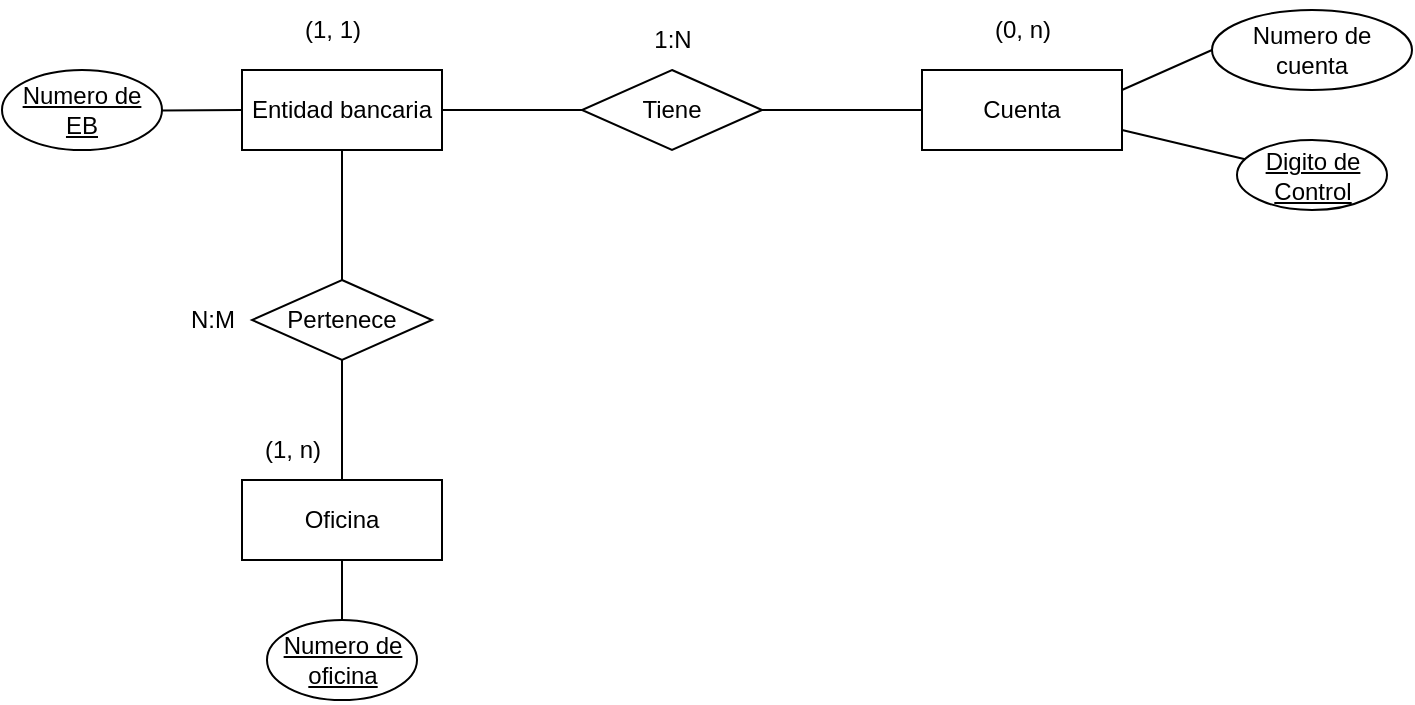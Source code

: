 <mxfile version="20.4.0" type="device"><diagram id="2KUx3tSCWMmpR_VwltHR" name="Página-1"><mxGraphModel dx="920" dy="821" grid="1" gridSize="10" guides="1" tooltips="1" connect="1" arrows="1" fold="1" page="1" pageScale="1" pageWidth="827" pageHeight="1169" math="0" shadow="0"><root><mxCell id="0"/><mxCell id="1" parent="0"/><mxCell id="HqAcl4DXiKejOyTNRv-q-24" style="edgeStyle=none;rounded=0;orthogonalLoop=1;jettySize=auto;html=1;entryX=0.5;entryY=1;entryDx=0;entryDy=0;startArrow=none;startFill=0;endArrow=none;endFill=0;exitX=0.5;exitY=1;exitDx=0;exitDy=0;" parent="1" source="HqAcl4DXiKejOyTNRv-q-16" target="HqAcl4DXiKejOyTNRv-q-23" edge="1"><mxGeometry relative="1" as="geometry"/></mxCell><mxCell id="HqAcl4DXiKejOyTNRv-q-16" value="Oficina" style="whiteSpace=wrap;html=1;align=center;" parent="1" vertex="1"><mxGeometry x="180" y="600" width="100" height="40" as="geometry"/></mxCell><mxCell id="lJQumi6etlAzjkS6YGH7-1" style="rounded=0;orthogonalLoop=1;jettySize=auto;html=1;startArrow=none;startFill=0;endArrow=none;endFill=0;entryX=0.5;entryY=1;entryDx=0;entryDy=0;" edge="1" parent="1" source="HqAcl4DXiKejOyTNRv-q-17" target="lJQumi6etlAzjkS6YGH7-23"><mxGeometry relative="1" as="geometry"><mxPoint x="230" y="450" as="targetPoint"/></mxGeometry></mxCell><mxCell id="lJQumi6etlAzjkS6YGH7-2" style="edgeStyle=none;rounded=0;orthogonalLoop=1;jettySize=auto;html=1;startArrow=none;startFill=0;endArrow=none;endFill=0;entryX=0.5;entryY=0;entryDx=0;entryDy=0;" edge="1" parent="1" source="HqAcl4DXiKejOyTNRv-q-17" target="HqAcl4DXiKejOyTNRv-q-16"><mxGeometry relative="1" as="geometry"><mxPoint x="230" y="600" as="targetPoint"/></mxGeometry></mxCell><mxCell id="HqAcl4DXiKejOyTNRv-q-17" value="Pertenece" style="shape=rhombus;perimeter=rhombusPerimeter;whiteSpace=wrap;html=1;align=center;" parent="1" vertex="1"><mxGeometry x="185" y="500" width="90" height="40" as="geometry"/></mxCell><mxCell id="HqAcl4DXiKejOyTNRv-q-23" value="Numero de&lt;br&gt;oficina" style="ellipse;whiteSpace=wrap;html=1;align=center;fontStyle=4;" parent="1" vertex="1"><mxGeometry x="192.5" y="670" width="75" height="40" as="geometry"/></mxCell><mxCell id="lJQumi6etlAzjkS6YGH7-3" value="(1, n)" style="text;html=1;align=center;verticalAlign=middle;resizable=0;points=[];autosize=1;strokeColor=none;fillColor=none;" vertex="1" parent="1"><mxGeometry x="180" y="570" width="50" height="30" as="geometry"/></mxCell><mxCell id="lJQumi6etlAzjkS6YGH7-5" value="N:M" style="text;html=1;align=center;verticalAlign=middle;resizable=0;points=[];autosize=1;strokeColor=none;fillColor=none;" vertex="1" parent="1"><mxGeometry x="140" y="505" width="50" height="30" as="geometry"/></mxCell><mxCell id="lJQumi6etlAzjkS6YGH7-23" value="Entidad bancaria" style="whiteSpace=wrap;html=1;align=center;" vertex="1" parent="1"><mxGeometry x="180" y="395" width="100" height="40" as="geometry"/></mxCell><mxCell id="lJQumi6etlAzjkS6YGH7-24" value="Cuenta" style="whiteSpace=wrap;html=1;align=center;" vertex="1" parent="1"><mxGeometry x="520" y="395" width="100" height="40" as="geometry"/></mxCell><mxCell id="lJQumi6etlAzjkS6YGH7-25" style="edgeStyle=none;rounded=0;orthogonalLoop=1;jettySize=auto;html=1;startArrow=none;startFill=0;endArrow=none;endFill=0;" edge="1" parent="1" source="lJQumi6etlAzjkS6YGH7-27" target="lJQumi6etlAzjkS6YGH7-24"><mxGeometry relative="1" as="geometry"/></mxCell><mxCell id="lJQumi6etlAzjkS6YGH7-26" style="edgeStyle=none;rounded=0;orthogonalLoop=1;jettySize=auto;html=1;entryX=1;entryY=0.5;entryDx=0;entryDy=0;startArrow=none;startFill=0;endArrow=none;endFill=0;" edge="1" parent="1" source="lJQumi6etlAzjkS6YGH7-27" target="lJQumi6etlAzjkS6YGH7-23"><mxGeometry relative="1" as="geometry"/></mxCell><mxCell id="lJQumi6etlAzjkS6YGH7-27" value="Tiene" style="shape=rhombus;perimeter=rhombusPerimeter;whiteSpace=wrap;html=1;align=center;" vertex="1" parent="1"><mxGeometry x="350" y="395" width="90" height="40" as="geometry"/></mxCell><mxCell id="lJQumi6etlAzjkS6YGH7-28" value="(0, n)" style="text;html=1;align=center;verticalAlign=middle;resizable=0;points=[];autosize=1;strokeColor=none;fillColor=none;" vertex="1" parent="1"><mxGeometry x="545" y="360" width="50" height="30" as="geometry"/></mxCell><mxCell id="lJQumi6etlAzjkS6YGH7-29" value="(1, 1)" style="text;html=1;align=center;verticalAlign=middle;resizable=0;points=[];autosize=1;strokeColor=none;fillColor=none;" vertex="1" parent="1"><mxGeometry x="200" y="360" width="50" height="30" as="geometry"/></mxCell><mxCell id="lJQumi6etlAzjkS6YGH7-30" value="1:N" style="text;html=1;align=center;verticalAlign=middle;resizable=0;points=[];autosize=1;strokeColor=none;fillColor=none;" vertex="1" parent="1"><mxGeometry x="375" y="365" width="40" height="30" as="geometry"/></mxCell><mxCell id="lJQumi6etlAzjkS6YGH7-31" style="edgeStyle=none;rounded=0;orthogonalLoop=1;jettySize=auto;html=1;entryX=1;entryY=0.75;entryDx=0;entryDy=0;startArrow=none;startFill=0;endArrow=none;endFill=0;" edge="1" parent="1" source="lJQumi6etlAzjkS6YGH7-32" target="lJQumi6etlAzjkS6YGH7-24"><mxGeometry relative="1" as="geometry"/></mxCell><mxCell id="lJQumi6etlAzjkS6YGH7-32" value="Digito de&lt;br&gt;Control" style="ellipse;whiteSpace=wrap;html=1;align=center;fontStyle=4;" vertex="1" parent="1"><mxGeometry x="677.5" y="430" width="75" height="35" as="geometry"/></mxCell><mxCell id="lJQumi6etlAzjkS6YGH7-33" style="edgeStyle=none;rounded=0;orthogonalLoop=1;jettySize=auto;html=1;entryX=0;entryY=0.5;entryDx=0;entryDy=0;startArrow=none;startFill=0;endArrow=none;endFill=0;" edge="1" parent="1" source="lJQumi6etlAzjkS6YGH7-34" target="lJQumi6etlAzjkS6YGH7-23"><mxGeometry relative="1" as="geometry"/></mxCell><mxCell id="lJQumi6etlAzjkS6YGH7-34" value="Numero de&lt;br&gt;EB" style="ellipse;whiteSpace=wrap;html=1;align=center;fontStyle=4;" vertex="1" parent="1"><mxGeometry x="60" y="395" width="80" height="40" as="geometry"/></mxCell><mxCell id="lJQumi6etlAzjkS6YGH7-35" style="edgeStyle=none;rounded=0;orthogonalLoop=1;jettySize=auto;html=1;entryX=1;entryY=0.25;entryDx=0;entryDy=0;startArrow=none;startFill=0;endArrow=none;endFill=0;exitX=0;exitY=0.5;exitDx=0;exitDy=0;" edge="1" parent="1" source="lJQumi6etlAzjkS6YGH7-38" target="lJQumi6etlAzjkS6YGH7-24"><mxGeometry relative="1" as="geometry"><mxPoint x="666.549" y="393.768" as="sourcePoint"/></mxGeometry></mxCell><mxCell id="lJQumi6etlAzjkS6YGH7-38" value="Numero de cuenta" style="ellipse;whiteSpace=wrap;html=1;align=center;" vertex="1" parent="1"><mxGeometry x="665" y="365" width="100" height="40" as="geometry"/></mxCell></root></mxGraphModel></diagram></mxfile>